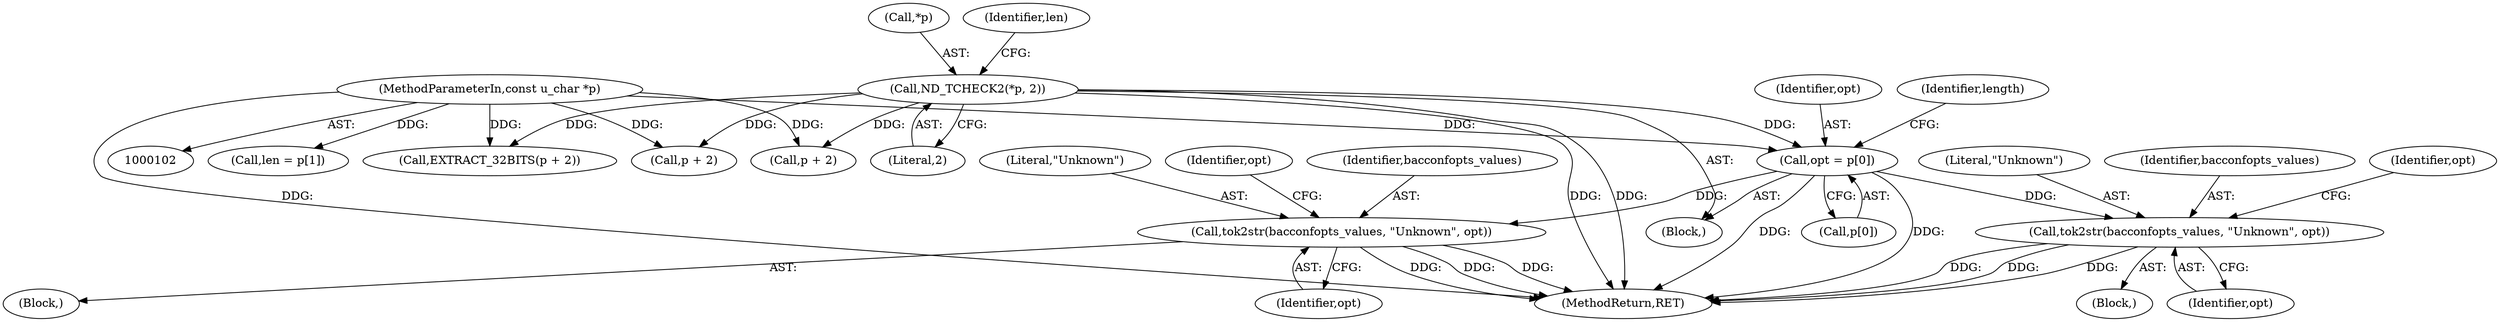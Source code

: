 digraph "0_tcpdump_7029d15f148ef24bb7c6668bc640f5470d085e5a@array" {
"1000124" [label="(Call,opt = p[0])"];
"1000115" [label="(Call,ND_TCHECK2(*p, 2))"];
"1000104" [label="(MethodParameterIn,const u_char *p)"];
"1000146" [label="(Call,tok2str(bacconfopts_values, \"Unknown\", opt))"];
"1000161" [label="(Call,tok2str(bacconfopts_values, \"Unknown\", opt))"];
"1000116" [label="(Call,*p)"];
"1000161" [label="(Call,tok2str(bacconfopts_values, \"Unknown\", opt))"];
"1000124" [label="(Call,opt = p[0])"];
"1000194" [label="(Call,EXTRACT_32BITS(p + 2))"];
"1000118" [label="(Literal,2)"];
"1000195" [label="(Call,p + 2)"];
"1000125" [label="(Identifier,opt)"];
"1000166" [label="(Identifier,opt)"];
"1000115" [label="(Call,ND_TCHECK2(*p, 2))"];
"1000119" [label="(Call,len = p[1])"];
"1000164" [label="(Identifier,opt)"];
"1000120" [label="(Identifier,len)"];
"1000162" [label="(Identifier,bacconfopts_values)"];
"1000145" [label="(Block,)"];
"1000126" [label="(Call,p[0])"];
"1000146" [label="(Call,tok2str(bacconfopts_values, \"Unknown\", opt))"];
"1000106" [label="(Block,)"];
"1000242" [label="(MethodReturn,RET)"];
"1000148" [label="(Literal,\"Unknown\")"];
"1000149" [label="(Identifier,opt)"];
"1000163" [label="(Literal,\"Unknown\")"];
"1000147" [label="(Identifier,bacconfopts_values)"];
"1000160" [label="(Block,)"];
"1000131" [label="(Identifier,length)"];
"1000104" [label="(MethodParameterIn,const u_char *p)"];
"1000185" [label="(Call,p + 2)"];
"1000151" [label="(Identifier,opt)"];
"1000124" -> "1000106"  [label="AST: "];
"1000124" -> "1000126"  [label="CFG: "];
"1000125" -> "1000124"  [label="AST: "];
"1000126" -> "1000124"  [label="AST: "];
"1000131" -> "1000124"  [label="CFG: "];
"1000124" -> "1000242"  [label="DDG: "];
"1000124" -> "1000242"  [label="DDG: "];
"1000115" -> "1000124"  [label="DDG: "];
"1000104" -> "1000124"  [label="DDG: "];
"1000124" -> "1000146"  [label="DDG: "];
"1000124" -> "1000161"  [label="DDG: "];
"1000115" -> "1000106"  [label="AST: "];
"1000115" -> "1000118"  [label="CFG: "];
"1000116" -> "1000115"  [label="AST: "];
"1000118" -> "1000115"  [label="AST: "];
"1000120" -> "1000115"  [label="CFG: "];
"1000115" -> "1000242"  [label="DDG: "];
"1000115" -> "1000242"  [label="DDG: "];
"1000115" -> "1000185"  [label="DDG: "];
"1000115" -> "1000194"  [label="DDG: "];
"1000115" -> "1000195"  [label="DDG: "];
"1000104" -> "1000102"  [label="AST: "];
"1000104" -> "1000242"  [label="DDG: "];
"1000104" -> "1000119"  [label="DDG: "];
"1000104" -> "1000185"  [label="DDG: "];
"1000104" -> "1000194"  [label="DDG: "];
"1000104" -> "1000195"  [label="DDG: "];
"1000146" -> "1000145"  [label="AST: "];
"1000146" -> "1000149"  [label="CFG: "];
"1000147" -> "1000146"  [label="AST: "];
"1000148" -> "1000146"  [label="AST: "];
"1000149" -> "1000146"  [label="AST: "];
"1000151" -> "1000146"  [label="CFG: "];
"1000146" -> "1000242"  [label="DDG: "];
"1000146" -> "1000242"  [label="DDG: "];
"1000146" -> "1000242"  [label="DDG: "];
"1000161" -> "1000160"  [label="AST: "];
"1000161" -> "1000164"  [label="CFG: "];
"1000162" -> "1000161"  [label="AST: "];
"1000163" -> "1000161"  [label="AST: "];
"1000164" -> "1000161"  [label="AST: "];
"1000166" -> "1000161"  [label="CFG: "];
"1000161" -> "1000242"  [label="DDG: "];
"1000161" -> "1000242"  [label="DDG: "];
"1000161" -> "1000242"  [label="DDG: "];
}
